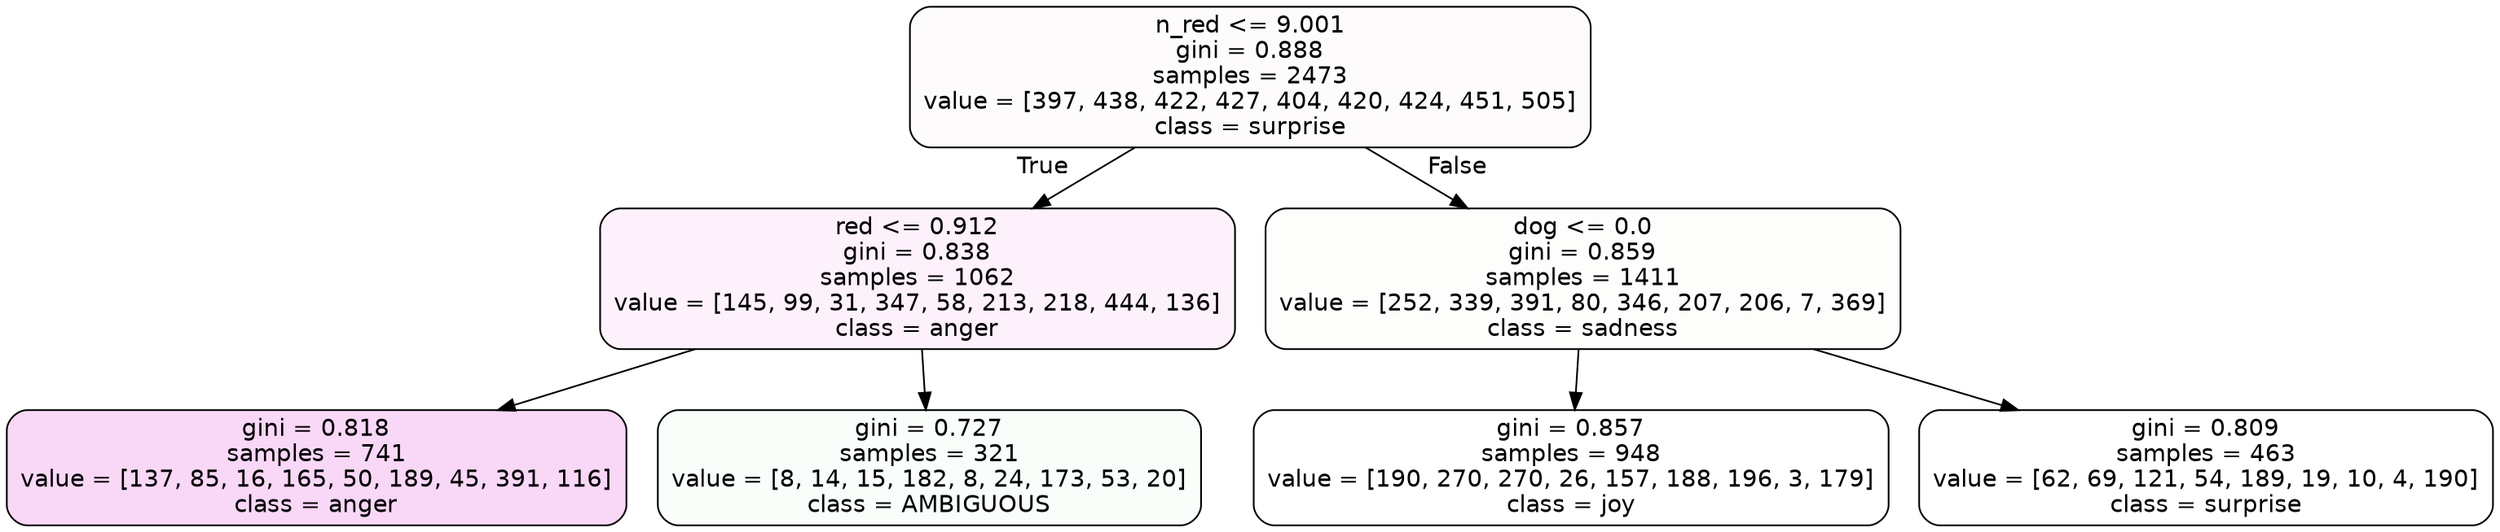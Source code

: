 digraph Tree {
node [shape=box, style="filled, rounded", color="black", fontname=helvetica] ;
edge [fontname=helvetica] ;
0 [label="n_red <= 9.001\ngini = 0.888\nsamples = 2473\nvalue = [397, 438, 422, 427, 404, 420, 424, 451, 505]\nclass = surprise", fillcolor="#e5396404"] ;
1 [label="red <= 0.912\ngini = 0.838\nsamples = 1062\nvalue = [145, 99, 31, 347, 58, 213, 218, 444, 136]\nclass = anger", fillcolor="#e539d712"] ;
0 -> 1 [labeldistance=2.5, labelangle=45, headlabel="True"] ;
2 [label="gini = 0.818\nsamples = 741\nvalue = [137, 85, 16, 165, 50, 189, 45, 391, 116]\nclass = anger", fillcolor="#e539d733"] ;
1 -> 2 ;
3 [label="gini = 0.727\nsamples = 321\nvalue = [8, 14, 15, 182, 8, 24, 173, 53, 20]\nclass = AMBIGUOUS", fillcolor="#39e58107"] ;
1 -> 3 ;
4 [label="dog <= 0.0\ngini = 0.859\nsamples = 1411\nvalue = [252, 339, 391, 80, 346, 207, 206, 7, 369]\nclass = sadness", fillcolor="#64e53903"] ;
0 -> 4 [labeldistance=2.5, labelangle=-45, headlabel="False"] ;
5 [label="gini = 0.857\nsamples = 948\nvalue = [190, 270, 270, 26, 157, 188, 196, 3, 179]\nclass = joy", fillcolor="#d7e53900"] ;
4 -> 5 ;
6 [label="gini = 0.809\nsamples = 463\nvalue = [62, 69, 121, 54, 189, 19, 10, 4, 190]\nclass = surprise", fillcolor="#e5396400"] ;
4 -> 6 ;
}